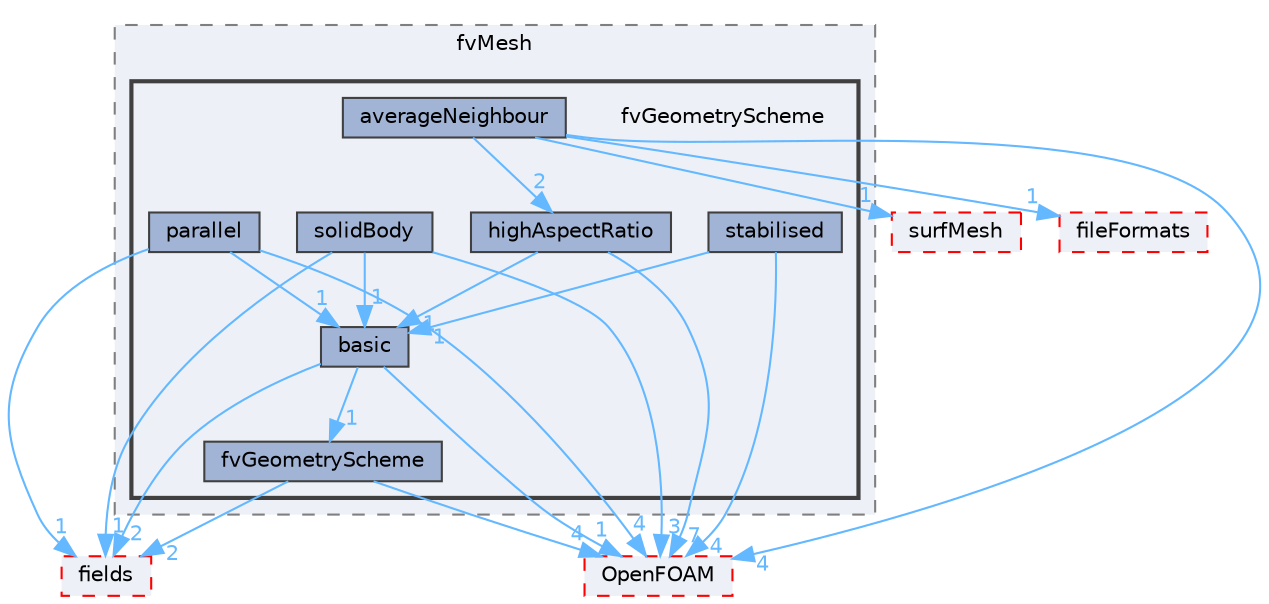 digraph "src/finiteVolume/fvMesh/fvGeometryScheme"
{
 // LATEX_PDF_SIZE
  bgcolor="transparent";
  edge [fontname=Helvetica,fontsize=10,labelfontname=Helvetica,labelfontsize=10];
  node [fontname=Helvetica,fontsize=10,shape=box,height=0.2,width=0.4];
  compound=true
  subgraph clusterdir_c382fa095c9c33d8673c0dd60aaef275 {
    graph [ bgcolor="#edf0f7", pencolor="grey50", label="fvMesh", fontname=Helvetica,fontsize=10 style="filled,dashed", URL="dir_c382fa095c9c33d8673c0dd60aaef275.html",tooltip=""]
  subgraph clusterdir_23fb0b47e4124cc307f45775cb60f82a {
    graph [ bgcolor="#edf0f7", pencolor="grey25", label="", fontname=Helvetica,fontsize=10 style="filled,bold", URL="dir_23fb0b47e4124cc307f45775cb60f82a.html",tooltip=""]
    dir_23fb0b47e4124cc307f45775cb60f82a [shape=plaintext, label="fvGeometryScheme"];
  dir_3c9789bf189663959c44895bfba32fbb [label="averageNeighbour", fillcolor="#a2b4d6", color="grey25", style="filled", URL="dir_3c9789bf189663959c44895bfba32fbb.html",tooltip=""];
  dir_a0ba90d6a585c824f0244623b0eb9307 [label="basic", fillcolor="#a2b4d6", color="grey25", style="filled", URL="dir_a0ba90d6a585c824f0244623b0eb9307.html",tooltip=""];
  dir_64f13f6ba8cb985b25be16708a98fdb9 [label="fvGeometryScheme", fillcolor="#a2b4d6", color="grey25", style="filled", URL="dir_64f13f6ba8cb985b25be16708a98fdb9.html",tooltip=""];
  dir_520b80d0a32a7d24872224e499925da0 [label="highAspectRatio", fillcolor="#a2b4d6", color="grey25", style="filled", URL="dir_520b80d0a32a7d24872224e499925da0.html",tooltip=""];
  dir_ff8008f4182a45ab08fff2a54a02035c [label="parallel", fillcolor="#a2b4d6", color="grey25", style="filled", URL="dir_ff8008f4182a45ab08fff2a54a02035c.html",tooltip=""];
  dir_f6bc25f312b01f719aae8839a5d1e99e [label="solidBody", fillcolor="#a2b4d6", color="grey25", style="filled", URL="dir_f6bc25f312b01f719aae8839a5d1e99e.html",tooltip=""];
  dir_398301edcb5cfb193c7b80b42b19394f [label="stabilised", fillcolor="#a2b4d6", color="grey25", style="filled", URL="dir_398301edcb5cfb193c7b80b42b19394f.html",tooltip=""];
  }
  }
  dir_0a88fe22feb23ce5f078a04a1df67721 [label="surfMesh", fillcolor="#edf0f7", color="red", style="filled,dashed", URL="dir_0a88fe22feb23ce5f078a04a1df67721.html",tooltip=""];
  dir_25ab4a83a983f7bb7a38b7f63bb141b7 [label="fields", fillcolor="#edf0f7", color="red", style="filled,dashed", URL="dir_25ab4a83a983f7bb7a38b7f63bb141b7.html",tooltip=""];
  dir_b05602f37bb521a7142c0a3e200b5f35 [label="fileFormats", fillcolor="#edf0f7", color="red", style="filled,dashed", URL="dir_b05602f37bb521a7142c0a3e200b5f35.html",tooltip=""];
  dir_c5473ff19b20e6ec4dfe5c310b3778a8 [label="OpenFOAM", fillcolor="#edf0f7", color="red", style="filled,dashed", URL="dir_c5473ff19b20e6ec4dfe5c310b3778a8.html",tooltip=""];
  dir_3c9789bf189663959c44895bfba32fbb->dir_0a88fe22feb23ce5f078a04a1df67721 [headlabel="1", labeldistance=1.5 headhref="dir_000173_003891.html" href="dir_000173_003891.html" color="steelblue1" fontcolor="steelblue1"];
  dir_3c9789bf189663959c44895bfba32fbb->dir_520b80d0a32a7d24872224e499925da0 [headlabel="2", labeldistance=1.5 headhref="dir_000173_001741.html" href="dir_000173_001741.html" color="steelblue1" fontcolor="steelblue1"];
  dir_3c9789bf189663959c44895bfba32fbb->dir_b05602f37bb521a7142c0a3e200b5f35 [headlabel="1", labeldistance=1.5 headhref="dir_000173_001353.html" href="dir_000173_001353.html" color="steelblue1" fontcolor="steelblue1"];
  dir_3c9789bf189663959c44895bfba32fbb->dir_c5473ff19b20e6ec4dfe5c310b3778a8 [headlabel="4", labeldistance=1.5 headhref="dir_000173_002695.html" href="dir_000173_002695.html" color="steelblue1" fontcolor="steelblue1"];
  dir_a0ba90d6a585c824f0244623b0eb9307->dir_25ab4a83a983f7bb7a38b7f63bb141b7 [headlabel="2", labeldistance=1.5 headhref="dir_000209_001332.html" href="dir_000209_001332.html" color="steelblue1" fontcolor="steelblue1"];
  dir_a0ba90d6a585c824f0244623b0eb9307->dir_64f13f6ba8cb985b25be16708a98fdb9 [headlabel="1", labeldistance=1.5 headhref="dir_000209_001540.html" href="dir_000209_001540.html" color="steelblue1" fontcolor="steelblue1"];
  dir_a0ba90d6a585c824f0244623b0eb9307->dir_c5473ff19b20e6ec4dfe5c310b3778a8 [headlabel="1", labeldistance=1.5 headhref="dir_000209_002695.html" href="dir_000209_002695.html" color="steelblue1" fontcolor="steelblue1"];
  dir_64f13f6ba8cb985b25be16708a98fdb9->dir_25ab4a83a983f7bb7a38b7f63bb141b7 [headlabel="2", labeldistance=1.5 headhref="dir_001540_001332.html" href="dir_001540_001332.html" color="steelblue1" fontcolor="steelblue1"];
  dir_64f13f6ba8cb985b25be16708a98fdb9->dir_c5473ff19b20e6ec4dfe5c310b3778a8 [headlabel="4", labeldistance=1.5 headhref="dir_001540_002695.html" href="dir_001540_002695.html" color="steelblue1" fontcolor="steelblue1"];
  dir_520b80d0a32a7d24872224e499925da0->dir_a0ba90d6a585c824f0244623b0eb9307 [headlabel="1", labeldistance=1.5 headhref="dir_001741_000209.html" href="dir_001741_000209.html" color="steelblue1" fontcolor="steelblue1"];
  dir_520b80d0a32a7d24872224e499925da0->dir_c5473ff19b20e6ec4dfe5c310b3778a8 [headlabel="7", labeldistance=1.5 headhref="dir_001741_002695.html" href="dir_001741_002695.html" color="steelblue1" fontcolor="steelblue1"];
  dir_ff8008f4182a45ab08fff2a54a02035c->dir_25ab4a83a983f7bb7a38b7f63bb141b7 [headlabel="1", labeldistance=1.5 headhref="dir_002778_001332.html" href="dir_002778_001332.html" color="steelblue1" fontcolor="steelblue1"];
  dir_ff8008f4182a45ab08fff2a54a02035c->dir_a0ba90d6a585c824f0244623b0eb9307 [headlabel="1", labeldistance=1.5 headhref="dir_002778_000209.html" href="dir_002778_000209.html" color="steelblue1" fontcolor="steelblue1"];
  dir_ff8008f4182a45ab08fff2a54a02035c->dir_c5473ff19b20e6ec4dfe5c310b3778a8 [headlabel="4", labeldistance=1.5 headhref="dir_002778_002695.html" href="dir_002778_002695.html" color="steelblue1" fontcolor="steelblue1"];
  dir_f6bc25f312b01f719aae8839a5d1e99e->dir_25ab4a83a983f7bb7a38b7f63bb141b7 [headlabel="1", labeldistance=1.5 headhref="dir_003621_001332.html" href="dir_003621_001332.html" color="steelblue1" fontcolor="steelblue1"];
  dir_f6bc25f312b01f719aae8839a5d1e99e->dir_a0ba90d6a585c824f0244623b0eb9307 [headlabel="1", labeldistance=1.5 headhref="dir_003621_000209.html" href="dir_003621_000209.html" color="steelblue1" fontcolor="steelblue1"];
  dir_f6bc25f312b01f719aae8839a5d1e99e->dir_c5473ff19b20e6ec4dfe5c310b3778a8 [headlabel="3", labeldistance=1.5 headhref="dir_003621_002695.html" href="dir_003621_002695.html" color="steelblue1" fontcolor="steelblue1"];
  dir_398301edcb5cfb193c7b80b42b19394f->dir_a0ba90d6a585c824f0244623b0eb9307 [headlabel="1", labeldistance=1.5 headhref="dir_003742_000209.html" href="dir_003742_000209.html" color="steelblue1" fontcolor="steelblue1"];
  dir_398301edcb5cfb193c7b80b42b19394f->dir_c5473ff19b20e6ec4dfe5c310b3778a8 [headlabel="4", labeldistance=1.5 headhref="dir_003742_002695.html" href="dir_003742_002695.html" color="steelblue1" fontcolor="steelblue1"];
}
